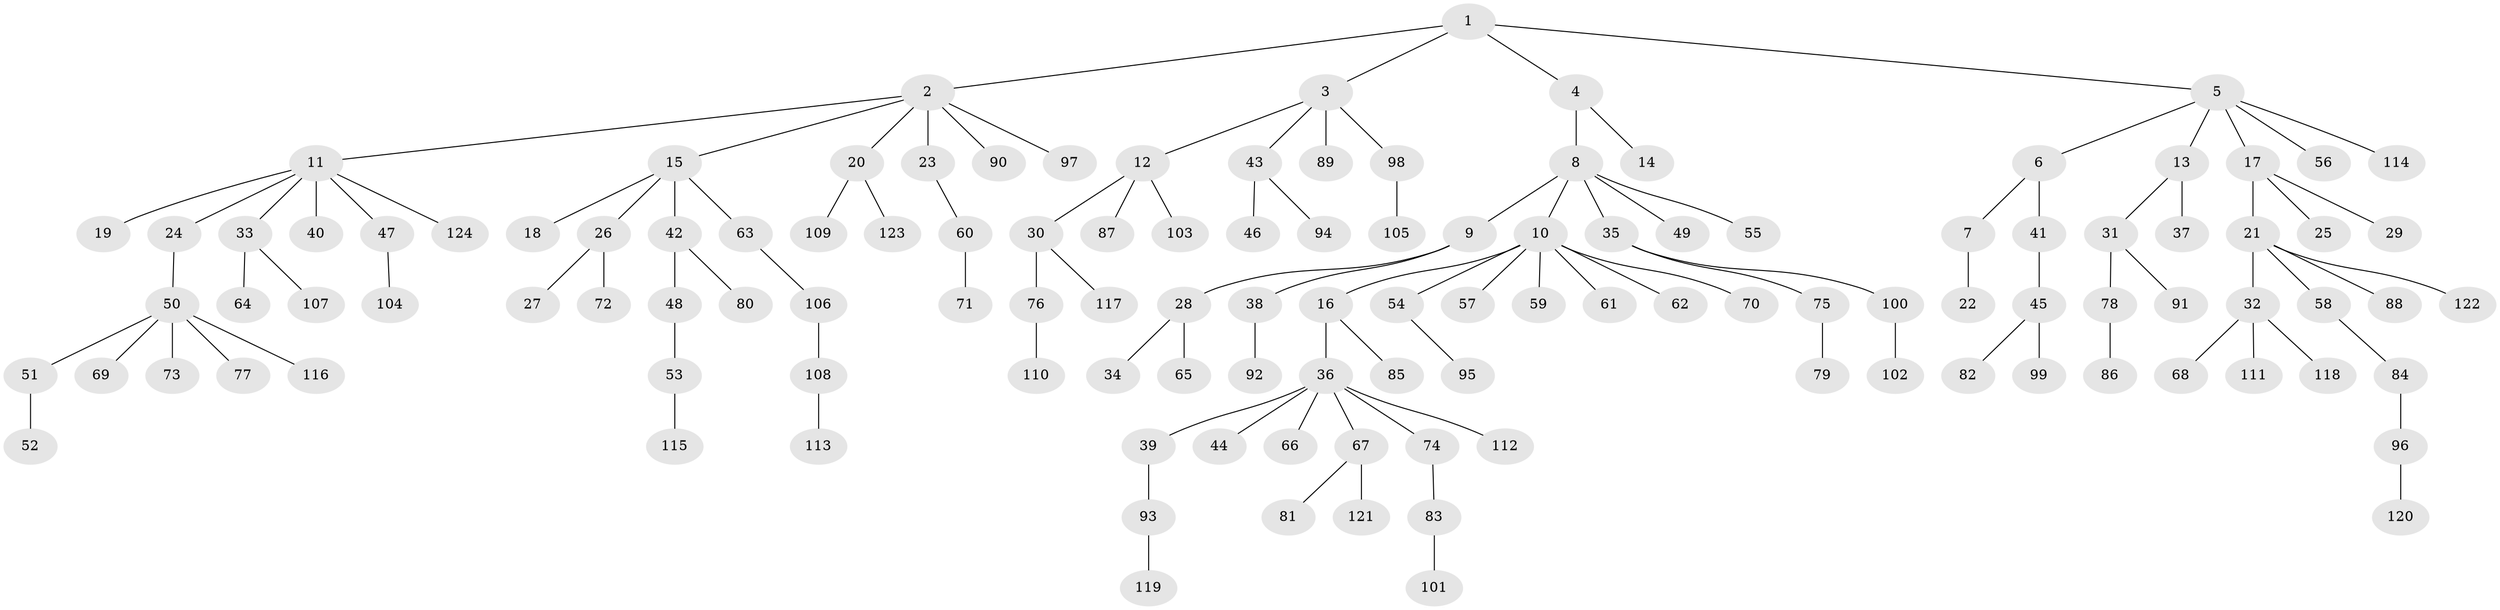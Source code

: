 // Generated by graph-tools (version 1.1) at 2025/52/03/09/25 04:52:23]
// undirected, 124 vertices, 123 edges
graph export_dot {
graph [start="1"]
  node [color=gray90,style=filled];
  1;
  2;
  3;
  4;
  5;
  6;
  7;
  8;
  9;
  10;
  11;
  12;
  13;
  14;
  15;
  16;
  17;
  18;
  19;
  20;
  21;
  22;
  23;
  24;
  25;
  26;
  27;
  28;
  29;
  30;
  31;
  32;
  33;
  34;
  35;
  36;
  37;
  38;
  39;
  40;
  41;
  42;
  43;
  44;
  45;
  46;
  47;
  48;
  49;
  50;
  51;
  52;
  53;
  54;
  55;
  56;
  57;
  58;
  59;
  60;
  61;
  62;
  63;
  64;
  65;
  66;
  67;
  68;
  69;
  70;
  71;
  72;
  73;
  74;
  75;
  76;
  77;
  78;
  79;
  80;
  81;
  82;
  83;
  84;
  85;
  86;
  87;
  88;
  89;
  90;
  91;
  92;
  93;
  94;
  95;
  96;
  97;
  98;
  99;
  100;
  101;
  102;
  103;
  104;
  105;
  106;
  107;
  108;
  109;
  110;
  111;
  112;
  113;
  114;
  115;
  116;
  117;
  118;
  119;
  120;
  121;
  122;
  123;
  124;
  1 -- 2;
  1 -- 3;
  1 -- 4;
  1 -- 5;
  2 -- 11;
  2 -- 15;
  2 -- 20;
  2 -- 23;
  2 -- 90;
  2 -- 97;
  3 -- 12;
  3 -- 43;
  3 -- 89;
  3 -- 98;
  4 -- 8;
  4 -- 14;
  5 -- 6;
  5 -- 13;
  5 -- 17;
  5 -- 56;
  5 -- 114;
  6 -- 7;
  6 -- 41;
  7 -- 22;
  8 -- 9;
  8 -- 10;
  8 -- 35;
  8 -- 49;
  8 -- 55;
  9 -- 28;
  9 -- 38;
  10 -- 16;
  10 -- 54;
  10 -- 57;
  10 -- 59;
  10 -- 61;
  10 -- 62;
  10 -- 70;
  11 -- 19;
  11 -- 24;
  11 -- 33;
  11 -- 40;
  11 -- 47;
  11 -- 124;
  12 -- 30;
  12 -- 87;
  12 -- 103;
  13 -- 31;
  13 -- 37;
  15 -- 18;
  15 -- 26;
  15 -- 42;
  15 -- 63;
  16 -- 36;
  16 -- 85;
  17 -- 21;
  17 -- 25;
  17 -- 29;
  20 -- 109;
  20 -- 123;
  21 -- 32;
  21 -- 58;
  21 -- 88;
  21 -- 122;
  23 -- 60;
  24 -- 50;
  26 -- 27;
  26 -- 72;
  28 -- 34;
  28 -- 65;
  30 -- 76;
  30 -- 117;
  31 -- 78;
  31 -- 91;
  32 -- 68;
  32 -- 111;
  32 -- 118;
  33 -- 64;
  33 -- 107;
  35 -- 75;
  35 -- 100;
  36 -- 39;
  36 -- 44;
  36 -- 66;
  36 -- 67;
  36 -- 74;
  36 -- 112;
  38 -- 92;
  39 -- 93;
  41 -- 45;
  42 -- 48;
  42 -- 80;
  43 -- 46;
  43 -- 94;
  45 -- 82;
  45 -- 99;
  47 -- 104;
  48 -- 53;
  50 -- 51;
  50 -- 69;
  50 -- 73;
  50 -- 77;
  50 -- 116;
  51 -- 52;
  53 -- 115;
  54 -- 95;
  58 -- 84;
  60 -- 71;
  63 -- 106;
  67 -- 81;
  67 -- 121;
  74 -- 83;
  75 -- 79;
  76 -- 110;
  78 -- 86;
  83 -- 101;
  84 -- 96;
  93 -- 119;
  96 -- 120;
  98 -- 105;
  100 -- 102;
  106 -- 108;
  108 -- 113;
}
